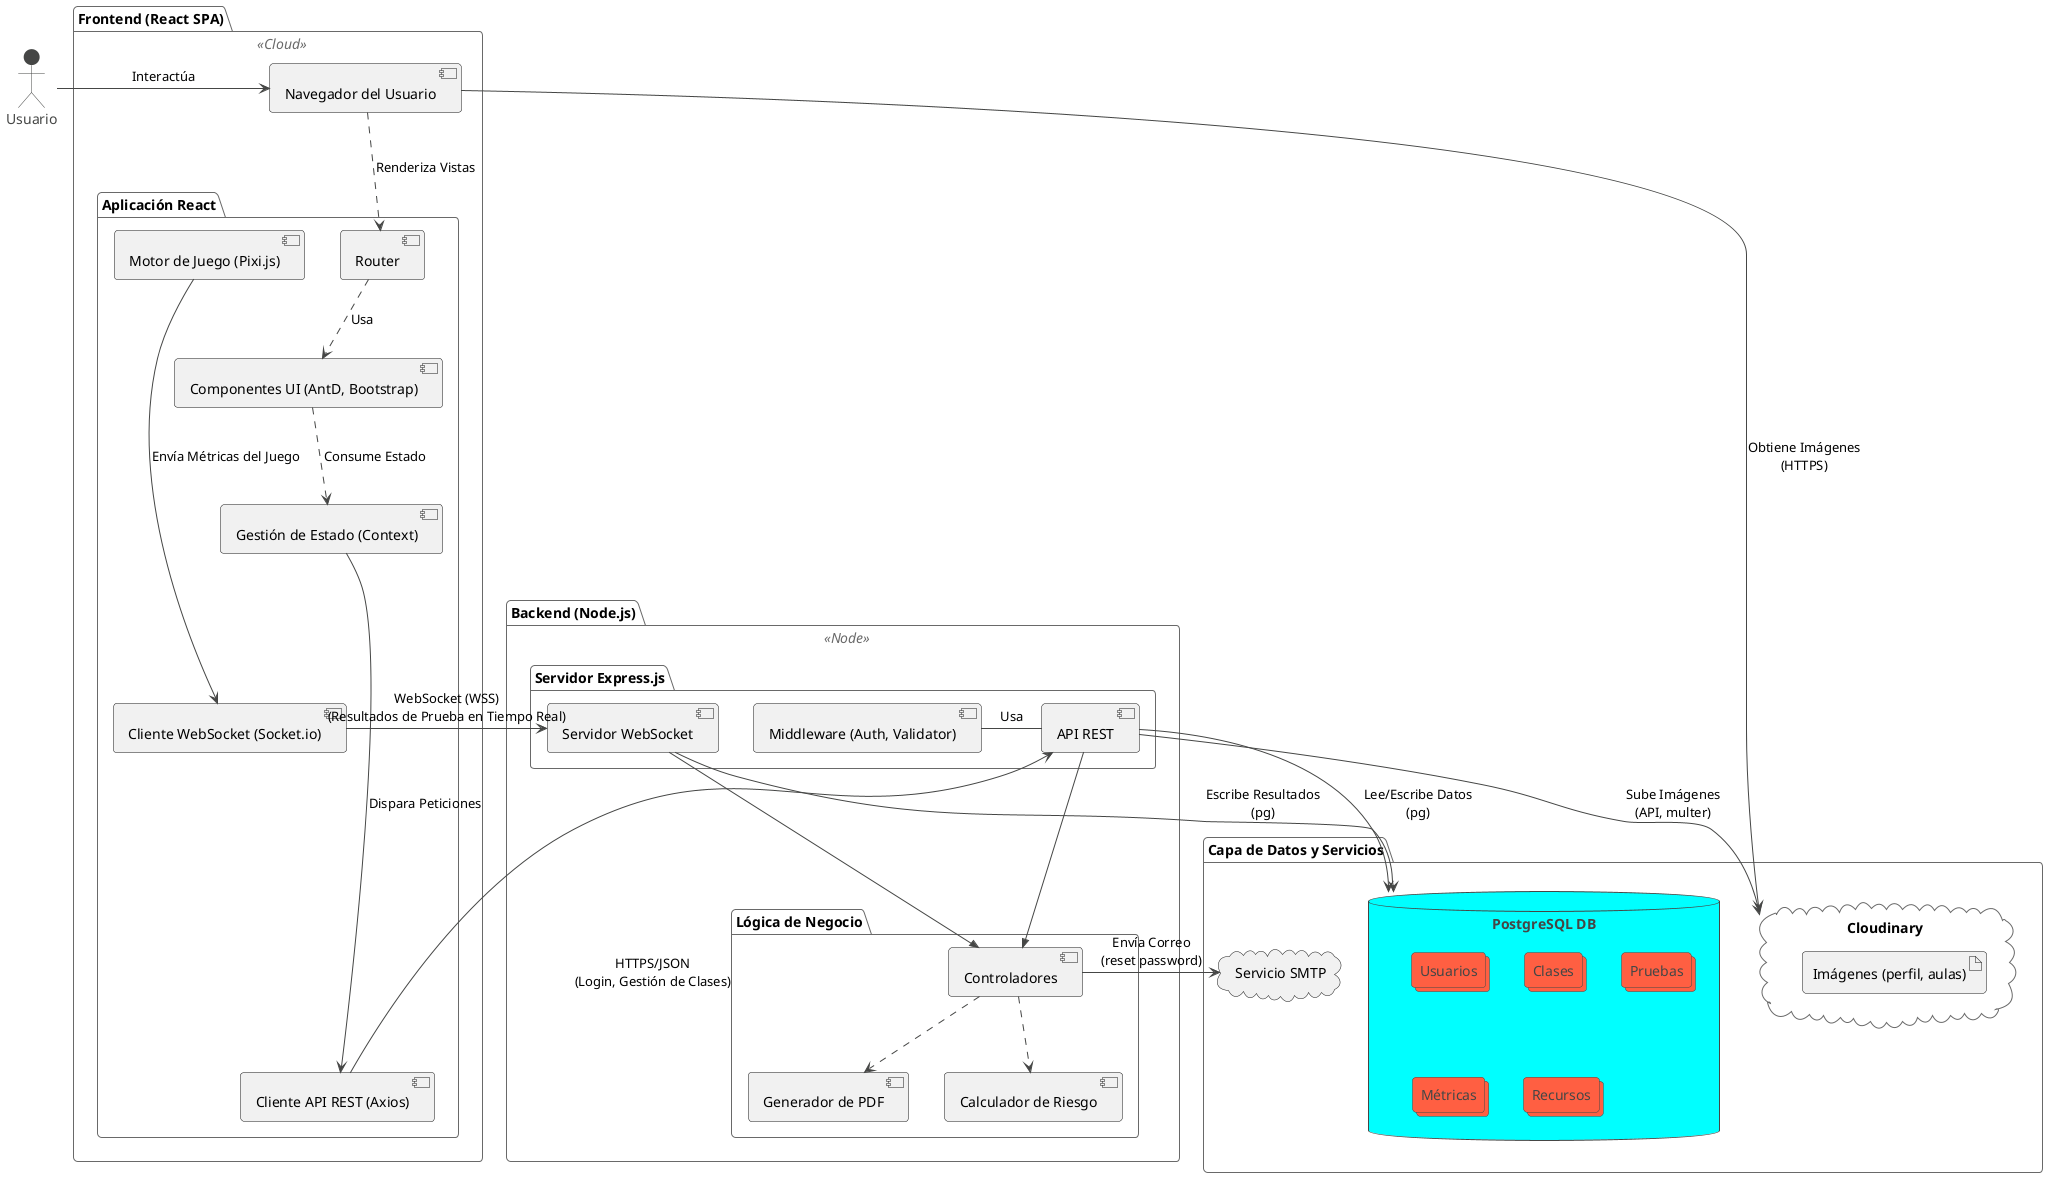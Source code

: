 @startuml "Diagrama de Componentes - Educativa Software"

!theme vibrant

actor "Usuario" as User

package "Frontend (React SPA)" <<Cloud>> {
  component "Navegador del Usuario" as Browser
  
  package "Aplicación React" {
    component "Router" as ReactRouter
    component "Gestión de Estado (Context)" as ReactContext
    component "Cliente API REST (Axios)" as AxiosClient
    component "Cliente WebSocket (Socket.io)" as SocketClient
    component "Motor de Juego (Pixi.js)" as PixiEngine
    component "Componentes UI (AntD, Bootstrap)" as UI
  }

  User -right-> Browser : "Interactúa"
  Browser ..> ReactRouter : "Renderiza Vistas"
  ReactRouter ..> UI : "Usa"
  UI ..> ReactContext : "Consume Estado"
  
  ReactContext --down--> AxiosClient : "Dispara Peticiones"
  PixiEngine --down--> SocketClient : "Envía Métricas del Juego"
}

package "Backend (Node.js)" <<Node>> {
  package "Servidor Express.js" {
    component "API REST" as RestAPI
    component "Servidor WebSocket" as SocketServer
    component "Middleware (Auth, Validator)" as Middleware

    RestAPI -left- Middleware : "Usa"
  }
  
  package "Lógica de Negocio" {
    component "Controladores" as Controllers
    component "Calculador de Riesgo" as RiskCalculator
    component "Generador de PDF" as PdfGenerator
  }

  Controllers ..> RiskCalculator
  Controllers ..> PdfGenerator
  RestAPI -->> Controllers
  SocketServer -->> Controllers
}

package "Capa de Datos y Servicios" {
  database "PostgreSQL DB" as DB {
    collections "Usuarios" as UsersTbl
    collections "Clases" as RoomsTbl
    collections "Pruebas" as TestsTbl
    collections "Métricas" as MetricsTbl
    collections "Recursos" as MaterialsTbl
  }

  cloud "Cloudinary" as Cloudinary {
    artifact "Imágenes (perfil, aulas)" as Images
  }
  
  cloud "Servicio SMTP" as SMTP
}


' --- Conexiones ---
AxiosClient -right-> RestAPI : "HTTPS/JSON\n(Login, Gestión de Clases)"
SocketClient -right-> SocketServer : "WebSocket (WSS)\n(Resultados de Prueba en Tiempo Real)"

RestAPI -down-> DB : "Lee/Escribe Datos\n(pg)"
SocketServer -down-> DB : "Escribe Resultados\n(pg)"

Controllers -right-> SMTP : "Envía Correo\n(reset password)"

' Conexión a Cloudinary
RestAPI -up-> Cloudinary : "Sube Imágenes\n(API, multer)"
Browser -up-> Cloudinary : "Obtiene Imágenes\n(HTTPS)"


@enduml